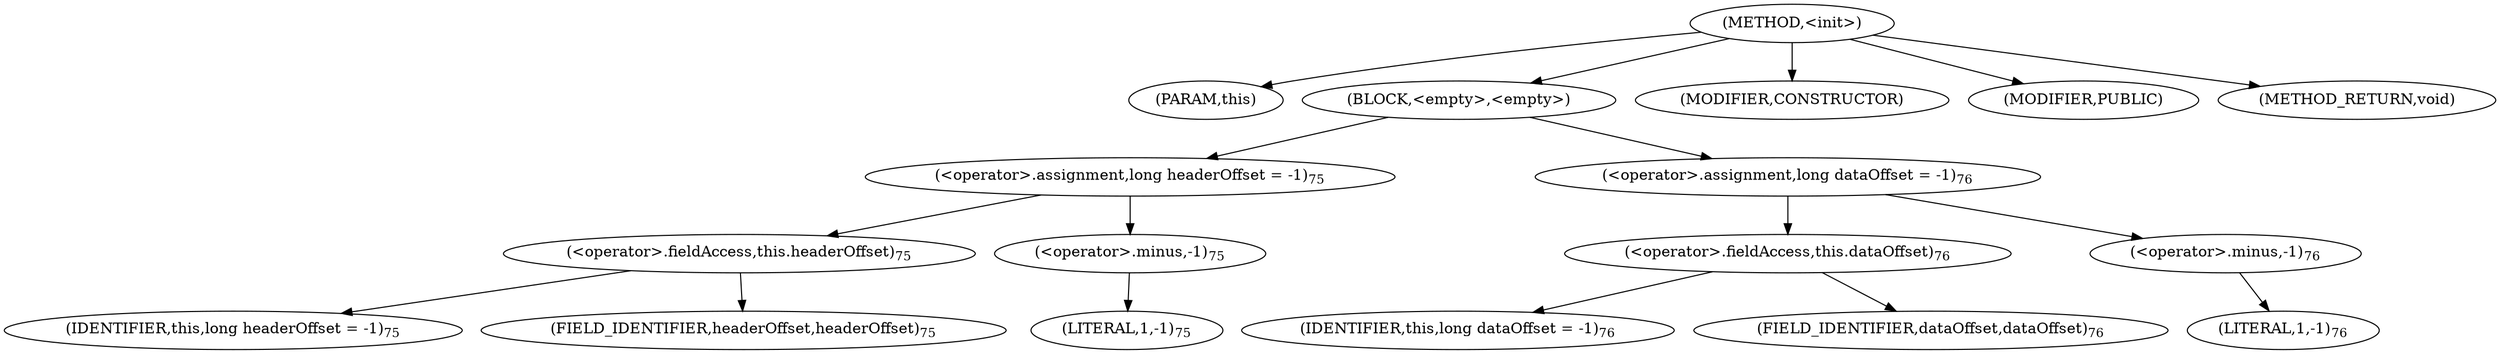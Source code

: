 digraph "&lt;init&gt;" {  
"89" [label = <(METHOD,&lt;init&gt;)> ]
"90" [label = <(PARAM,this)> ]
"91" [label = <(BLOCK,&lt;empty&gt;,&lt;empty&gt;)> ]
"92" [label = <(&lt;operator&gt;.assignment,long headerOffset = -1)<SUB>75</SUB>> ]
"93" [label = <(&lt;operator&gt;.fieldAccess,this.headerOffset)<SUB>75</SUB>> ]
"94" [label = <(IDENTIFIER,this,long headerOffset = -1)<SUB>75</SUB>> ]
"95" [label = <(FIELD_IDENTIFIER,headerOffset,headerOffset)<SUB>75</SUB>> ]
"96" [label = <(&lt;operator&gt;.minus,-1)<SUB>75</SUB>> ]
"97" [label = <(LITERAL,1,-1)<SUB>75</SUB>> ]
"98" [label = <(&lt;operator&gt;.assignment,long dataOffset = -1)<SUB>76</SUB>> ]
"99" [label = <(&lt;operator&gt;.fieldAccess,this.dataOffset)<SUB>76</SUB>> ]
"100" [label = <(IDENTIFIER,this,long dataOffset = -1)<SUB>76</SUB>> ]
"101" [label = <(FIELD_IDENTIFIER,dataOffset,dataOffset)<SUB>76</SUB>> ]
"102" [label = <(&lt;operator&gt;.minus,-1)<SUB>76</SUB>> ]
"103" [label = <(LITERAL,1,-1)<SUB>76</SUB>> ]
"104" [label = <(MODIFIER,CONSTRUCTOR)> ]
"105" [label = <(MODIFIER,PUBLIC)> ]
"106" [label = <(METHOD_RETURN,void)> ]
  "89" -> "90" 
  "89" -> "91" 
  "89" -> "104" 
  "89" -> "105" 
  "89" -> "106" 
  "91" -> "92" 
  "91" -> "98" 
  "92" -> "93" 
  "92" -> "96" 
  "93" -> "94" 
  "93" -> "95" 
  "96" -> "97" 
  "98" -> "99" 
  "98" -> "102" 
  "99" -> "100" 
  "99" -> "101" 
  "102" -> "103" 
}
